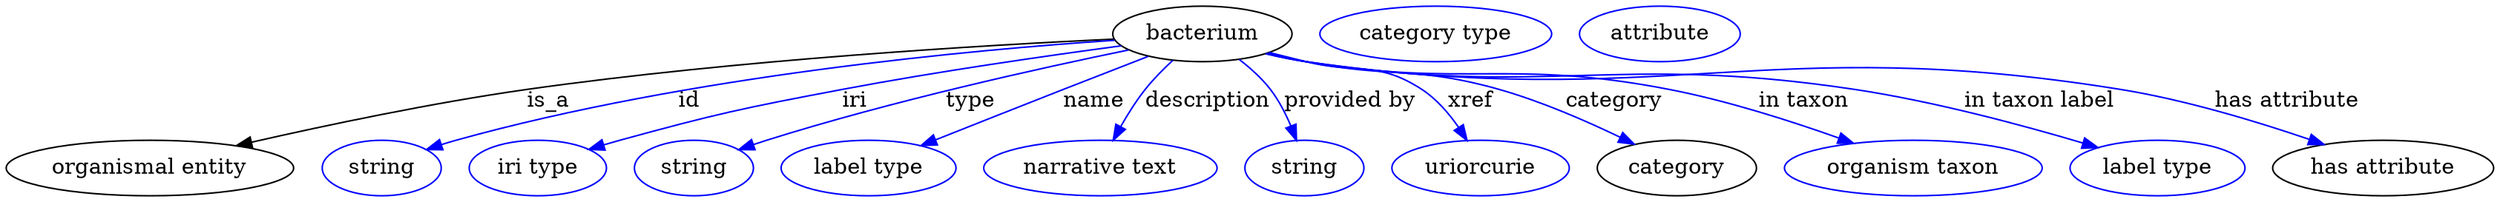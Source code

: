 digraph {
	graph [bb="0,0,1608.4,123"];
	node [label="\N"];
	bacterium	[height=0.5,
		label=bacterium,
		pos="772.94,105",
		width=1.6068];
	"organismal entity"	[height=0.5,
		pos="92.942,18",
		width=2.5817];
	bacterium -> "organismal entity"	[label=is_a,
		lp="349.94,61.5",
		pos="e,148.58,32.482 715.78,101.67 632.07,97.743 471.39,88.284 335.94,69 275.3,60.367 207.05,45.897 158.36,34.738"];
	id	[color=blue,
		height=0.5,
		label=string,
		pos="241.94,18",
		width=1.0652];
	bacterium -> id	[color=blue,
		label=id,
		lp="440.94,61.5",
		pos="e,270.93,29.99 716.55,100.87 625.4,94.751 440.67,77.922 289.94,36 286.83,35.135 283.63,34.172 280.44,33.155",
		style=solid];
	iri	[color=blue,
		height=0.5,
		label="iri type",
		pos="342.94,18",
		width=1.2277];
	bacterium -> iri	[color=blue,
		label=iri,
		lp="547.94,61.5",
		pos="e,376.24,29.93 720.46,97.303 673.11,90.978 601.63,80.732 539.94,69 475.86,56.813 459.88,53.14 396.94,36 393.36,35.026 389.67,33.97 \
385.97,32.877",
		style=solid];
	type	[color=blue,
		height=0.5,
		label=string,
		pos="443.94,18",
		width=1.0652];
	bacterium -> type	[color=blue,
		label=type,
		lp="622.94,61.5",
		pos="e,472.9,29.898 725.49,94.65 669.01,83.04 572.11,61.608 490.94,36 488.19,35.131 485.36,34.201 482.51,33.24",
		style=solid];
	name	[color=blue,
		height=0.5,
		label="label type",
		pos="556.94,18",
		width=1.5707];
	bacterium -> name	[color=blue,
		label=name,
		lp="702.94,61.5",
		pos="e,590.88,32.539 737.87,90.426 721.22,83.964 701.04,76.111 682.94,69 655.39,58.174 624.49,45.914 600.18,36.244",
		style=solid];
	description	[color=blue,
		height=0.5,
		label="narrative text",
		pos="706.94,18",
		width=2.0943];
	bacterium -> description	[color=blue,
		label=description,
		lp="776.44,61.5",
		pos="e,715.22,35.979 753.82,87.875 747.73,82.243 741.21,75.657 735.94,69 730.12,61.647 724.69,53.001 720.13,44.985",
		style=solid];
	"provided by"	[color=blue,
		height=0.5,
		label=string,
		pos="838.94,18",
		width=1.0652];
	bacterium -> "provided by"	[color=blue,
		label="provided by",
		lp="868.44,61.5",
		pos="e,833.84,35.85 796.77,88.422 803.92,82.916 811.34,76.267 816.94,69 822.37,61.951 826.78,53.351 830.18,45.285",
		style=solid];
	xref	[color=blue,
		height=0.5,
		label=uriorcurie,
		pos="952.94,18",
		width=1.5887];
	bacterium -> xref	[color=blue,
		label=xref,
		lp="946.44,61.5",
		pos="e,944.19,35.835 816.17,92.944 824.07,90.948 832.25,88.898 839.94,87 873.22,78.784 886.23,87.736 914.94,69 924.39,62.832 932.41,53.479 \
938.61,44.524",
		style=solid];
	category	[height=0.5,
		pos="1079.9,18",
		width=1.4263];
	bacterium -> category	[color=blue,
		label=category,
		lp="1039.4,61.5",
		pos="e,1052.4,33.491 814.96,92.617 823.21,90.588 831.82,88.611 839.94,87 895,76.083 910.95,84.326 964.94,69 992.06,61.302 1021.2,48.597 \
1043.3,37.921",
		style=solid];
	"in taxon"	[color=blue,
		height=0.5,
		label="organism taxon",
		pos="1232.9,18",
		width=2.3109];
	bacterium -> "in taxon"	[color=blue,
		label="in taxon",
		lp="1161.9,61.5",
		pos="e,1194.3,33.979 814.17,92.357 822.64,90.3 831.53,88.378 839.94,87 943.31,70.056 972.11,88.934 1074.9,69 1112.5,61.713 1153.7,48.488 \
1184.7,37.469",
		style=solid];
	"in taxon label"	[color=blue,
		height=0.5,
		label="label type",
		pos="1390.9,18",
		width=1.5707];
	bacterium -> "in taxon label"	[color=blue,
		label="in taxon label",
		lp="1314.4,61.5",
		pos="e,1352.4,31.287 814.14,92.187 822.61,90.143 831.52,88.27 839.94,87 996.16,63.458 1038.7,92.55 1194.9,69 1246.2,61.278 1303.4,45.856 \
1342.8,34.17",
		style=solid];
	"has attribute"	[height=0.5,
		pos="1536.9,18",
		width=1.9859];
	bacterium -> "has attribute"	[color=blue,
		label="has attribute",
		lp="1474.9,61.5",
		pos="e,1498.8,33.243 813.77,92.164 822.35,90.094 831.39,88.217 839.94,87 1072,53.992 1135.6,106.36 1366.9,69 1409.1,62.193 1455.5,48.069 \
1489.2,36.564",
		style=solid];
	"named thing_category"	[color=blue,
		height=0.5,
		label="category type",
		pos="923.94,105",
		width=2.0762];
	"organismal entity_has attribute"	[color=blue,
		height=0.5,
		label=attribute,
		pos="1068.9,105",
		width=1.4443];
}
